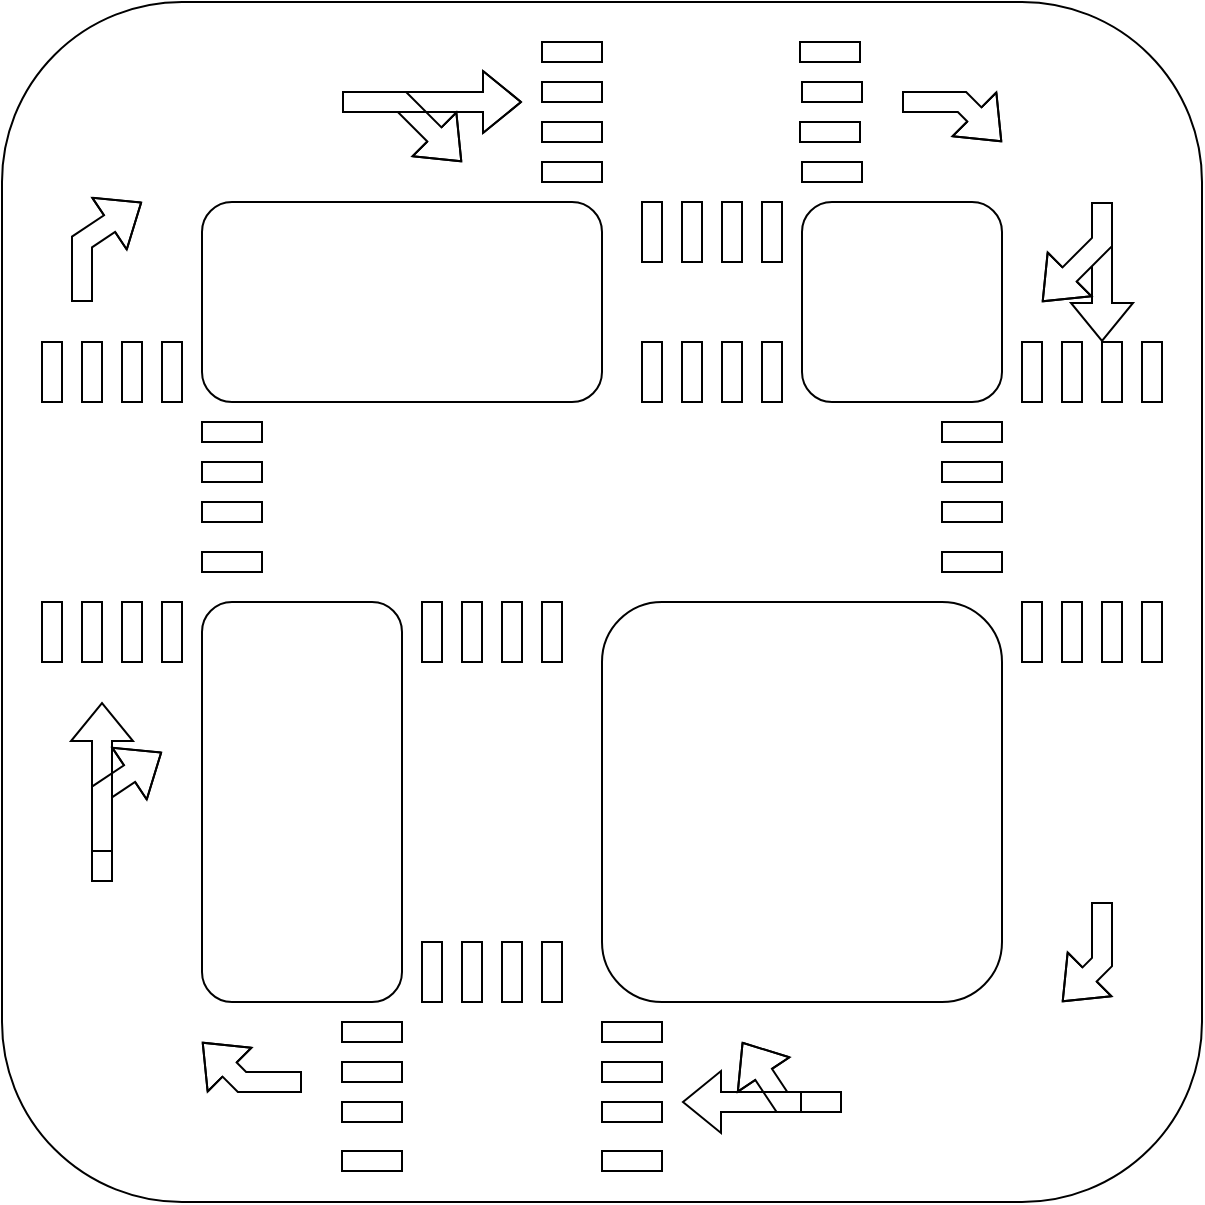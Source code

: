 <mxfile version="22.1.21" type="device">
  <diagram name="Page-1" id="e9lrg-jUna5cyrBdN52v">
    <mxGraphModel dx="1434" dy="782" grid="1" gridSize="10" guides="1" tooltips="1" connect="1" arrows="1" fold="1" page="1" pageScale="1" pageWidth="827" pageHeight="1169" math="0" shadow="0">
      <root>
        <mxCell id="0" />
        <mxCell id="1" parent="0" />
        <mxCell id="u--2nJzXh-XLYtR7E8XA-1" value="" style="rounded=1;whiteSpace=wrap;html=1;" vertex="1" parent="1">
          <mxGeometry width="600" height="600" as="geometry" />
        </mxCell>
        <mxCell id="u--2nJzXh-XLYtR7E8XA-2" value="" style="rounded=1;whiteSpace=wrap;html=1;" vertex="1" parent="1">
          <mxGeometry x="400" y="100" width="100" height="100" as="geometry" />
        </mxCell>
        <mxCell id="u--2nJzXh-XLYtR7E8XA-3" value="" style="rounded=1;whiteSpace=wrap;html=1;" vertex="1" parent="1">
          <mxGeometry x="100" y="100" width="200" height="100" as="geometry" />
        </mxCell>
        <mxCell id="u--2nJzXh-XLYtR7E8XA-4" value="" style="rounded=1;whiteSpace=wrap;html=1;" vertex="1" parent="1">
          <mxGeometry x="100" y="300" width="100" height="200" as="geometry" />
        </mxCell>
        <mxCell id="u--2nJzXh-XLYtR7E8XA-5" value="" style="rounded=1;whiteSpace=wrap;html=1;" vertex="1" parent="1">
          <mxGeometry x="300" y="300" width="200" height="200" as="geometry" />
        </mxCell>
        <mxCell id="u--2nJzXh-XLYtR7E8XA-7" value="" style="shape=flexArrow;endArrow=classic;html=1;rounded=0;" edge="1" parent="1">
          <mxGeometry width="50" height="50" relative="1" as="geometry">
            <mxPoint x="150" y="540" as="sourcePoint" />
            <mxPoint x="100" y="520" as="targetPoint" />
            <Array as="points">
              <mxPoint x="120" y="540" />
            </Array>
          </mxGeometry>
        </mxCell>
        <mxCell id="u--2nJzXh-XLYtR7E8XA-9" value="" style="shape=flexArrow;endArrow=classic;html=1;rounded=0;fillColor=default;" edge="1" parent="1">
          <mxGeometry width="50" height="50" relative="1" as="geometry">
            <mxPoint x="450" y="50" as="sourcePoint" />
            <mxPoint x="500" y="70" as="targetPoint" />
            <Array as="points">
              <mxPoint x="480" y="50" />
            </Array>
          </mxGeometry>
        </mxCell>
        <mxCell id="u--2nJzXh-XLYtR7E8XA-10" value="" style="shape=flexArrow;endArrow=classic;html=1;rounded=0;" edge="1" parent="1">
          <mxGeometry width="50" height="50" relative="1" as="geometry">
            <mxPoint x="170" y="50" as="sourcePoint" />
            <mxPoint x="260" y="50" as="targetPoint" />
            <Array as="points">
              <mxPoint x="190" y="50" />
            </Array>
          </mxGeometry>
        </mxCell>
        <mxCell id="u--2nJzXh-XLYtR7E8XA-11" value="" style="shape=flexArrow;endArrow=classic;html=1;rounded=0;" edge="1" parent="1">
          <mxGeometry width="50" height="50" relative="1" as="geometry">
            <mxPoint x="170" y="50" as="sourcePoint" />
            <mxPoint x="230" y="80" as="targetPoint" />
            <Array as="points">
              <mxPoint x="200" y="50" />
            </Array>
          </mxGeometry>
        </mxCell>
        <mxCell id="u--2nJzXh-XLYtR7E8XA-12" value="" style="shape=flexArrow;endArrow=classic;html=1;rounded=0;" edge="1" parent="1">
          <mxGeometry width="50" height="50" relative="1" as="geometry">
            <mxPoint x="420" y="550" as="sourcePoint" />
            <mxPoint x="370" y="520" as="targetPoint" />
            <Array as="points">
              <mxPoint x="390" y="550" />
            </Array>
          </mxGeometry>
        </mxCell>
        <mxCell id="u--2nJzXh-XLYtR7E8XA-13" value="" style="shape=flexArrow;endArrow=classic;html=1;rounded=0;" edge="1" parent="1">
          <mxGeometry width="50" height="50" relative="1" as="geometry">
            <mxPoint x="550" y="450" as="sourcePoint" />
            <mxPoint x="530" y="500" as="targetPoint" />
            <Array as="points">
              <mxPoint x="550" y="480" />
            </Array>
          </mxGeometry>
        </mxCell>
        <mxCell id="u--2nJzXh-XLYtR7E8XA-14" value="" style="shape=flexArrow;endArrow=classic;html=1;rounded=0;" edge="1" parent="1">
          <mxGeometry width="50" height="50" relative="1" as="geometry">
            <mxPoint x="40" y="150" as="sourcePoint" />
            <mxPoint x="70" y="100" as="targetPoint" />
            <Array as="points">
              <mxPoint x="40" y="120" />
            </Array>
          </mxGeometry>
        </mxCell>
        <mxCell id="u--2nJzXh-XLYtR7E8XA-15" value="" style="shape=flexArrow;endArrow=classic;html=1;rounded=0;" edge="1" parent="1">
          <mxGeometry width="50" height="50" relative="1" as="geometry">
            <mxPoint x="400" y="550" as="sourcePoint" />
            <mxPoint x="340" y="550" as="targetPoint" />
          </mxGeometry>
        </mxCell>
        <mxCell id="u--2nJzXh-XLYtR7E8XA-16" value="" style="shape=flexArrow;endArrow=classic;html=1;rounded=0;" edge="1" parent="1">
          <mxGeometry width="50" height="50" relative="1" as="geometry">
            <mxPoint x="50" y="425" as="sourcePoint" />
            <mxPoint x="80" y="375" as="targetPoint" />
            <Array as="points">
              <mxPoint x="50" y="395" />
            </Array>
          </mxGeometry>
        </mxCell>
        <mxCell id="u--2nJzXh-XLYtR7E8XA-17" value="" style="shape=flexArrow;endArrow=classic;html=1;rounded=0;" edge="1" parent="1">
          <mxGeometry width="50" height="50" relative="1" as="geometry">
            <mxPoint x="50" y="440" as="sourcePoint" />
            <mxPoint x="50" y="350" as="targetPoint" />
          </mxGeometry>
        </mxCell>
        <mxCell id="u--2nJzXh-XLYtR7E8XA-22" value="" style="shape=flexArrow;endArrow=classic;html=1;rounded=0;fillColor=default;" edge="1" parent="1">
          <mxGeometry width="50" height="50" relative="1" as="geometry">
            <mxPoint x="550" y="100" as="sourcePoint" />
            <mxPoint x="550" y="170" as="targetPoint" />
          </mxGeometry>
        </mxCell>
        <mxCell id="u--2nJzXh-XLYtR7E8XA-23" value="" style="shape=flexArrow;endArrow=classic;html=1;rounded=0;fillColor=default;" edge="1" parent="1">
          <mxGeometry width="50" height="50" relative="1" as="geometry">
            <mxPoint x="550" y="100" as="sourcePoint" />
            <mxPoint x="520" y="150" as="targetPoint" />
            <Array as="points">
              <mxPoint x="550" y="120" />
            </Array>
          </mxGeometry>
        </mxCell>
        <mxCell id="u--2nJzXh-XLYtR7E8XA-25" value="" style="rounded=0;whiteSpace=wrap;html=1;" vertex="1" parent="1">
          <mxGeometry x="20" y="170" width="10" height="30" as="geometry" />
        </mxCell>
        <mxCell id="u--2nJzXh-XLYtR7E8XA-33" value="" style="rounded=0;whiteSpace=wrap;html=1;" vertex="1" parent="1">
          <mxGeometry x="470" y="230" width="30" height="10" as="geometry" />
        </mxCell>
        <mxCell id="u--2nJzXh-XLYtR7E8XA-34" value="" style="rounded=0;whiteSpace=wrap;html=1;" vertex="1" parent="1">
          <mxGeometry x="470" y="210" width="30" height="10" as="geometry" />
        </mxCell>
        <mxCell id="u--2nJzXh-XLYtR7E8XA-35" value="" style="rounded=0;whiteSpace=wrap;html=1;" vertex="1" parent="1">
          <mxGeometry x="300" y="574.5" width="30" height="10" as="geometry" />
        </mxCell>
        <mxCell id="u--2nJzXh-XLYtR7E8XA-36" value="" style="rounded=0;whiteSpace=wrap;html=1;" vertex="1" parent="1">
          <mxGeometry x="300" y="550" width="30" height="10" as="geometry" />
        </mxCell>
        <mxCell id="u--2nJzXh-XLYtR7E8XA-37" value="" style="rounded=0;whiteSpace=wrap;html=1;" vertex="1" parent="1">
          <mxGeometry x="300" y="530" width="30" height="10" as="geometry" />
        </mxCell>
        <mxCell id="u--2nJzXh-XLYtR7E8XA-38" value="" style="rounded=0;whiteSpace=wrap;html=1;" vertex="1" parent="1">
          <mxGeometry x="300" y="510" width="30" height="10" as="geometry" />
        </mxCell>
        <mxCell id="u--2nJzXh-XLYtR7E8XA-39" value="" style="rounded=0;whiteSpace=wrap;html=1;" vertex="1" parent="1">
          <mxGeometry x="170" y="574.5" width="30" height="10" as="geometry" />
        </mxCell>
        <mxCell id="u--2nJzXh-XLYtR7E8XA-40" value="" style="rounded=0;whiteSpace=wrap;html=1;" vertex="1" parent="1">
          <mxGeometry x="170" y="550" width="30" height="10" as="geometry" />
        </mxCell>
        <mxCell id="u--2nJzXh-XLYtR7E8XA-41" value="" style="rounded=0;whiteSpace=wrap;html=1;" vertex="1" parent="1">
          <mxGeometry x="170" y="530" width="30" height="10" as="geometry" />
        </mxCell>
        <mxCell id="u--2nJzXh-XLYtR7E8XA-42" value="" style="rounded=0;whiteSpace=wrap;html=1;" vertex="1" parent="1">
          <mxGeometry x="170" y="510" width="30" height="10" as="geometry" />
        </mxCell>
        <mxCell id="u--2nJzXh-XLYtR7E8XA-43" value="" style="rounded=0;whiteSpace=wrap;html=1;" vertex="1" parent="1">
          <mxGeometry x="100" y="230" width="30" height="10" as="geometry" />
        </mxCell>
        <mxCell id="u--2nJzXh-XLYtR7E8XA-44" value="" style="rounded=0;whiteSpace=wrap;html=1;" vertex="1" parent="1">
          <mxGeometry x="100" y="210" width="30" height="10" as="geometry" />
        </mxCell>
        <mxCell id="u--2nJzXh-XLYtR7E8XA-45" value="" style="rounded=0;whiteSpace=wrap;html=1;" vertex="1" parent="1">
          <mxGeometry x="470" y="275" width="30" height="10" as="geometry" />
        </mxCell>
        <mxCell id="u--2nJzXh-XLYtR7E8XA-46" value="" style="rounded=0;whiteSpace=wrap;html=1;" vertex="1" parent="1">
          <mxGeometry x="470" y="250" width="30" height="10" as="geometry" />
        </mxCell>
        <mxCell id="u--2nJzXh-XLYtR7E8XA-47" value="" style="rounded=0;whiteSpace=wrap;html=1;" vertex="1" parent="1">
          <mxGeometry x="399" y="60" width="30" height="10" as="geometry" />
        </mxCell>
        <mxCell id="u--2nJzXh-XLYtR7E8XA-48" value="" style="rounded=0;whiteSpace=wrap;html=1;" vertex="1" parent="1">
          <mxGeometry x="400" y="80" width="30" height="10" as="geometry" />
        </mxCell>
        <mxCell id="u--2nJzXh-XLYtR7E8XA-49" value="" style="rounded=0;whiteSpace=wrap;html=1;" vertex="1" parent="1">
          <mxGeometry x="270" y="20" width="30" height="10" as="geometry" />
        </mxCell>
        <mxCell id="u--2nJzXh-XLYtR7E8XA-50" value="" style="rounded=0;whiteSpace=wrap;html=1;" vertex="1" parent="1">
          <mxGeometry x="270" y="40" width="30" height="10" as="geometry" />
        </mxCell>
        <mxCell id="u--2nJzXh-XLYtR7E8XA-51" value="" style="rounded=0;whiteSpace=wrap;html=1;" vertex="1" parent="1">
          <mxGeometry x="270" y="60" width="30" height="10" as="geometry" />
        </mxCell>
        <mxCell id="u--2nJzXh-XLYtR7E8XA-52" value="" style="rounded=0;whiteSpace=wrap;html=1;" vertex="1" parent="1">
          <mxGeometry x="270" y="80" width="30" height="10" as="geometry" />
        </mxCell>
        <mxCell id="u--2nJzXh-XLYtR7E8XA-53" value="" style="rounded=0;whiteSpace=wrap;html=1;" vertex="1" parent="1">
          <mxGeometry x="100" y="275" width="30" height="10" as="geometry" />
        </mxCell>
        <mxCell id="u--2nJzXh-XLYtR7E8XA-54" value="" style="rounded=0;whiteSpace=wrap;html=1;" vertex="1" parent="1">
          <mxGeometry x="100" y="250" width="30" height="10" as="geometry" />
        </mxCell>
        <mxCell id="u--2nJzXh-XLYtR7E8XA-55" value="" style="rounded=0;whiteSpace=wrap;html=1;" vertex="1" parent="1">
          <mxGeometry x="210" y="300" width="10" height="30" as="geometry" />
        </mxCell>
        <mxCell id="u--2nJzXh-XLYtR7E8XA-56" value="" style="rounded=0;whiteSpace=wrap;html=1;" vertex="1" parent="1">
          <mxGeometry x="320" y="170" width="10" height="30" as="geometry" />
        </mxCell>
        <mxCell id="u--2nJzXh-XLYtR7E8XA-57" value="" style="rounded=0;whiteSpace=wrap;html=1;" vertex="1" parent="1">
          <mxGeometry x="340" y="170" width="10" height="30" as="geometry" />
        </mxCell>
        <mxCell id="u--2nJzXh-XLYtR7E8XA-58" value="" style="rounded=0;whiteSpace=wrap;html=1;" vertex="1" parent="1">
          <mxGeometry x="360" y="170" width="10" height="30" as="geometry" />
        </mxCell>
        <mxCell id="u--2nJzXh-XLYtR7E8XA-59" value="" style="rounded=0;whiteSpace=wrap;html=1;" vertex="1" parent="1">
          <mxGeometry x="380" y="170" width="10" height="30" as="geometry" />
        </mxCell>
        <mxCell id="u--2nJzXh-XLYtR7E8XA-60" value="" style="rounded=0;whiteSpace=wrap;html=1;" vertex="1" parent="1">
          <mxGeometry x="570" y="170" width="10" height="30" as="geometry" />
        </mxCell>
        <mxCell id="u--2nJzXh-XLYtR7E8XA-61" value="" style="rounded=0;whiteSpace=wrap;html=1;" vertex="1" parent="1">
          <mxGeometry x="550" y="170" width="10" height="30" as="geometry" />
        </mxCell>
        <mxCell id="u--2nJzXh-XLYtR7E8XA-62" value="" style="rounded=0;whiteSpace=wrap;html=1;" vertex="1" parent="1">
          <mxGeometry x="530" y="170" width="10" height="30" as="geometry" />
        </mxCell>
        <mxCell id="u--2nJzXh-XLYtR7E8XA-63" value="" style="rounded=0;whiteSpace=wrap;html=1;" vertex="1" parent="1">
          <mxGeometry x="510" y="170" width="10" height="30" as="geometry" />
        </mxCell>
        <mxCell id="u--2nJzXh-XLYtR7E8XA-64" value="" style="rounded=0;whiteSpace=wrap;html=1;" vertex="1" parent="1">
          <mxGeometry x="399" y="20" width="30" height="10" as="geometry" />
        </mxCell>
        <mxCell id="u--2nJzXh-XLYtR7E8XA-65" value="" style="rounded=0;whiteSpace=wrap;html=1;" vertex="1" parent="1">
          <mxGeometry x="400" y="40" width="30" height="10" as="geometry" />
        </mxCell>
        <mxCell id="u--2nJzXh-XLYtR7E8XA-75" value="" style="rounded=0;whiteSpace=wrap;html=1;" vertex="1" parent="1">
          <mxGeometry x="20" y="300" width="10" height="30" as="geometry" />
        </mxCell>
        <mxCell id="u--2nJzXh-XLYtR7E8XA-76" value="" style="rounded=0;whiteSpace=wrap;html=1;" vertex="1" parent="1">
          <mxGeometry x="40" y="300" width="10" height="30" as="geometry" />
        </mxCell>
        <mxCell id="u--2nJzXh-XLYtR7E8XA-77" value="" style="rounded=0;whiteSpace=wrap;html=1;" vertex="1" parent="1">
          <mxGeometry x="60" y="300" width="10" height="30" as="geometry" />
        </mxCell>
        <mxCell id="u--2nJzXh-XLYtR7E8XA-78" value="" style="rounded=0;whiteSpace=wrap;html=1;" vertex="1" parent="1">
          <mxGeometry x="80" y="300" width="10" height="30" as="geometry" />
        </mxCell>
        <mxCell id="u--2nJzXh-XLYtR7E8XA-79" value="" style="rounded=0;whiteSpace=wrap;html=1;" vertex="1" parent="1">
          <mxGeometry x="270" y="300" width="10" height="30" as="geometry" />
        </mxCell>
        <mxCell id="u--2nJzXh-XLYtR7E8XA-80" value="" style="rounded=0;whiteSpace=wrap;html=1;" vertex="1" parent="1">
          <mxGeometry x="250" y="300" width="10" height="30" as="geometry" />
        </mxCell>
        <mxCell id="u--2nJzXh-XLYtR7E8XA-81" value="" style="rounded=0;whiteSpace=wrap;html=1;" vertex="1" parent="1">
          <mxGeometry x="230" y="300" width="10" height="30" as="geometry" />
        </mxCell>
        <mxCell id="u--2nJzXh-XLYtR7E8XA-82" value="" style="rounded=0;whiteSpace=wrap;html=1;" vertex="1" parent="1">
          <mxGeometry x="570" y="300" width="10" height="30" as="geometry" />
        </mxCell>
        <mxCell id="u--2nJzXh-XLYtR7E8XA-83" value="" style="rounded=0;whiteSpace=wrap;html=1;" vertex="1" parent="1">
          <mxGeometry x="550" y="300" width="10" height="30" as="geometry" />
        </mxCell>
        <mxCell id="u--2nJzXh-XLYtR7E8XA-84" value="" style="rounded=0;whiteSpace=wrap;html=1;" vertex="1" parent="1">
          <mxGeometry x="530" y="300" width="10" height="30" as="geometry" />
        </mxCell>
        <mxCell id="u--2nJzXh-XLYtR7E8XA-85" value="" style="rounded=0;whiteSpace=wrap;html=1;" vertex="1" parent="1">
          <mxGeometry x="510" y="300" width="10" height="30" as="geometry" />
        </mxCell>
        <mxCell id="u--2nJzXh-XLYtR7E8XA-86" value="" style="rounded=0;whiteSpace=wrap;html=1;" vertex="1" parent="1">
          <mxGeometry x="270" y="470" width="10" height="30" as="geometry" />
        </mxCell>
        <mxCell id="u--2nJzXh-XLYtR7E8XA-87" value="" style="rounded=0;whiteSpace=wrap;html=1;" vertex="1" parent="1">
          <mxGeometry x="250" y="470" width="10" height="30" as="geometry" />
        </mxCell>
        <mxCell id="u--2nJzXh-XLYtR7E8XA-88" value="" style="rounded=0;whiteSpace=wrap;html=1;" vertex="1" parent="1">
          <mxGeometry x="230" y="470" width="10" height="30" as="geometry" />
        </mxCell>
        <mxCell id="u--2nJzXh-XLYtR7E8XA-89" value="" style="rounded=0;whiteSpace=wrap;html=1;" vertex="1" parent="1">
          <mxGeometry x="210" y="470" width="10" height="30" as="geometry" />
        </mxCell>
        <mxCell id="u--2nJzXh-XLYtR7E8XA-90" value="" style="rounded=0;whiteSpace=wrap;html=1;" vertex="1" parent="1">
          <mxGeometry x="380" y="100" width="10" height="30" as="geometry" />
        </mxCell>
        <mxCell id="u--2nJzXh-XLYtR7E8XA-91" value="" style="rounded=0;whiteSpace=wrap;html=1;" vertex="1" parent="1">
          <mxGeometry x="360" y="100" width="10" height="30" as="geometry" />
        </mxCell>
        <mxCell id="u--2nJzXh-XLYtR7E8XA-92" value="" style="rounded=0;whiteSpace=wrap;html=1;" vertex="1" parent="1">
          <mxGeometry x="340" y="100" width="10" height="30" as="geometry" />
        </mxCell>
        <mxCell id="u--2nJzXh-XLYtR7E8XA-93" value="" style="rounded=0;whiteSpace=wrap;html=1;" vertex="1" parent="1">
          <mxGeometry x="320" y="100" width="10" height="30" as="geometry" />
        </mxCell>
        <mxCell id="u--2nJzXh-XLYtR7E8XA-94" value="" style="rounded=0;whiteSpace=wrap;html=1;" vertex="1" parent="1">
          <mxGeometry x="40" y="170" width="10" height="30" as="geometry" />
        </mxCell>
        <mxCell id="u--2nJzXh-XLYtR7E8XA-95" value="" style="rounded=0;whiteSpace=wrap;html=1;" vertex="1" parent="1">
          <mxGeometry x="60" y="170" width="10" height="30" as="geometry" />
        </mxCell>
        <mxCell id="u--2nJzXh-XLYtR7E8XA-96" value="" style="rounded=0;whiteSpace=wrap;html=1;" vertex="1" parent="1">
          <mxGeometry x="80" y="170" width="10" height="30" as="geometry" />
        </mxCell>
      </root>
    </mxGraphModel>
  </diagram>
</mxfile>
